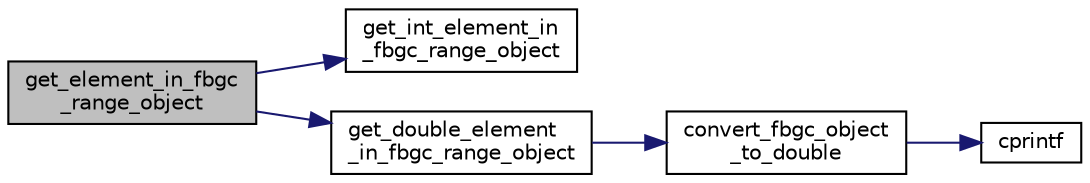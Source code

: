 digraph "get_element_in_fbgc_range_object"
{
  edge [fontname="Helvetica",fontsize="10",labelfontname="Helvetica",labelfontsize="10"];
  node [fontname="Helvetica",fontsize="10",shape=record];
  rankdir="LR";
  Node8 [label="get_element_in_fbgc\l_range_object",height=0.2,width=0.4,color="black", fillcolor="grey75", style="filled", fontcolor="black"];
  Node8 -> Node9 [color="midnightblue",fontsize="10",style="solid"];
  Node9 [label="get_int_element_in\l_fbgc_range_object",height=0.2,width=0.4,color="black", fillcolor="white", style="filled",URL="$range__object_8c.html#a7dc9e8004189b4f7f0695fd79f971749"];
  Node8 -> Node10 [color="midnightblue",fontsize="10",style="solid"];
  Node10 [label="get_double_element\l_in_fbgc_range_object",height=0.2,width=0.4,color="black", fillcolor="white", style="filled",URL="$range__object_8c.html#ae466c47ec6f542fe7597dd48add223d0"];
  Node10 -> Node11 [color="midnightblue",fontsize="10",style="solid"];
  Node11 [label="convert_fbgc_object\l_to_double",height=0.2,width=0.4,color="black", fillcolor="white", style="filled",URL="$fbgc__object_8c.html#a3bb27f7967c007951389378fc9f358e3"];
  Node11 -> Node12 [color="midnightblue",fontsize="10",style="solid"];
  Node12 [label="cprintf",height=0.2,width=0.4,color="black", fillcolor="white", style="filled",URL="$error_8c.html#a30fee765292b076e015fc846035f2550"];
}
